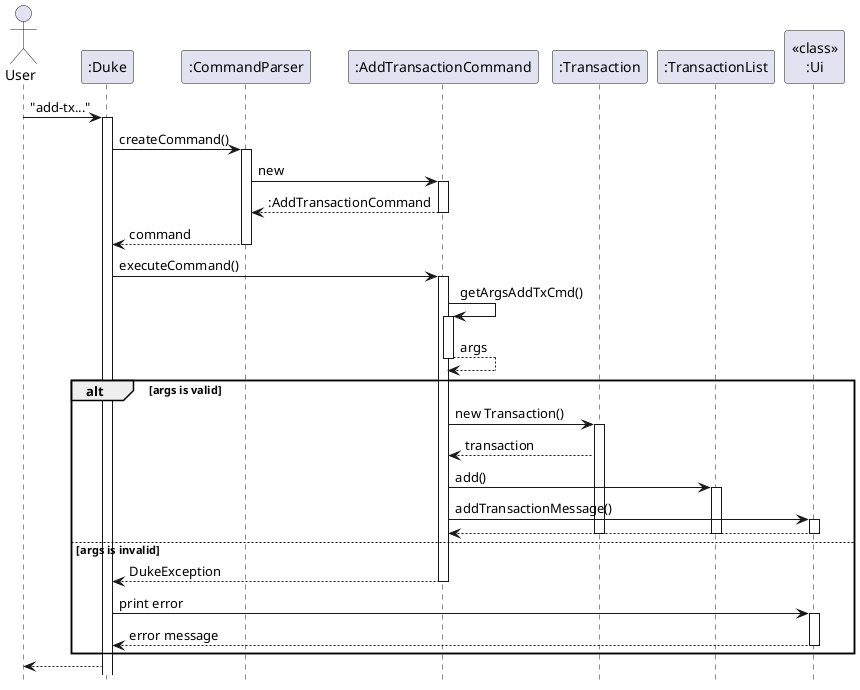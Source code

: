 @startuml
hide footbox

Actor User
"User" -> ":Duke": "add-tx..."
activate ":Duke"
":Duke" -> ":CommandParser": createCommand()
activate ":CommandParser"
":CommandParser" -> ":AddTransactionCommand": new
activate ":AddTransactionCommand"
return :AddTransactionCommand
":CommandParser" --> ":Duke": command
deactivate

":Duke" -> ":AddTransactionCommand" : executeCommand()
activate ":AddTransactionCommand"
":AddTransactionCommand" -> ":AddTransactionCommand": getArgsAddTxCmd()
activate ":AddTransactionCommand"
return args
alt args is valid
    ":AddTransactionCommand" -> ":Transaction": new Transaction()
    activate ":Transaction"
    ":Transaction" --> ":AddTransactionCommand": transaction
    ":AddTransactionCommand" -> ":TransactionList": add()
    activate ":TransactionList"
    ":AddTransactionCommand" -> "<<class>>\n:Ui": addTransactionMessage()
    activate "<<class>>\n:Ui"
    return
    deactivate ":TransactionList"
    deactivate "<<class>>\n:Ui"
    deactivate ":Transaction"
else args is invalid
    ":AddTransactionCommand" --> ":Duke" : DukeException
    deactivate ":AddTransactionCommand"
    ":Duke" -> "<<class>>\n:Ui" : print error
    activate "<<class>>\n:Ui"
    "<<class>>\n:Ui" --> ":Duke" : error message
    deactivate "<<class>>\n:Ui"
end
":Duke" --> "User"
@enduml